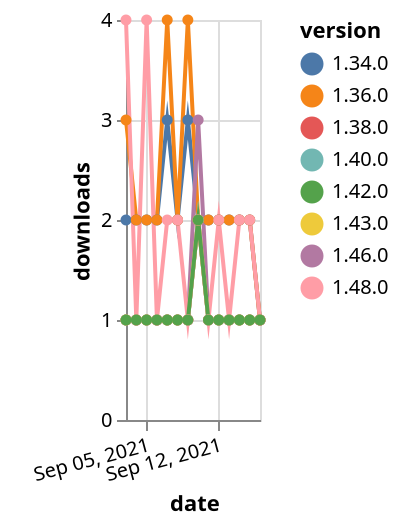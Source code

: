 {"$schema": "https://vega.github.io/schema/vega-lite/v5.json", "description": "A simple bar chart with embedded data.", "data": {"values": [{"date": "2021-09-03", "total": 2385, "delta": 2, "version": "1.34.0"}, {"date": "2021-09-04", "total": 2387, "delta": 2, "version": "1.34.0"}, {"date": "2021-09-05", "total": 2389, "delta": 2, "version": "1.34.0"}, {"date": "2021-09-06", "total": 2391, "delta": 2, "version": "1.34.0"}, {"date": "2021-09-07", "total": 2394, "delta": 3, "version": "1.34.0"}, {"date": "2021-09-08", "total": 2396, "delta": 2, "version": "1.34.0"}, {"date": "2021-09-09", "total": 2399, "delta": 3, "version": "1.34.0"}, {"date": "2021-09-10", "total": 2401, "delta": 2, "version": "1.34.0"}, {"date": "2021-09-11", "total": 2403, "delta": 2, "version": "1.34.0"}, {"date": "2021-09-12", "total": 2405, "delta": 2, "version": "1.34.0"}, {"date": "2021-09-13", "total": 2407, "delta": 2, "version": "1.34.0"}, {"date": "2021-09-14", "total": 2409, "delta": 2, "version": "1.34.0"}, {"date": "2021-09-15", "total": 2411, "delta": 2, "version": "1.34.0"}, {"date": "2021-09-16", "total": 2412, "delta": 1, "version": "1.34.0"}, {"date": "2021-09-03", "total": 269, "delta": 1, "version": "1.38.0"}, {"date": "2021-09-04", "total": 270, "delta": 1, "version": "1.38.0"}, {"date": "2021-09-05", "total": 271, "delta": 1, "version": "1.38.0"}, {"date": "2021-09-06", "total": 272, "delta": 1, "version": "1.38.0"}, {"date": "2021-09-07", "total": 273, "delta": 1, "version": "1.38.0"}, {"date": "2021-09-08", "total": 274, "delta": 1, "version": "1.38.0"}, {"date": "2021-09-09", "total": 275, "delta": 1, "version": "1.38.0"}, {"date": "2021-09-10", "total": 277, "delta": 2, "version": "1.38.0"}, {"date": "2021-09-11", "total": 278, "delta": 1, "version": "1.38.0"}, {"date": "2021-09-12", "total": 279, "delta": 1, "version": "1.38.0"}, {"date": "2021-09-13", "total": 280, "delta": 1, "version": "1.38.0"}, {"date": "2021-09-14", "total": 281, "delta": 1, "version": "1.38.0"}, {"date": "2021-09-15", "total": 282, "delta": 1, "version": "1.38.0"}, {"date": "2021-09-16", "total": 283, "delta": 1, "version": "1.38.0"}, {"date": "2021-09-03", "total": 2552, "delta": 3, "version": "1.36.0"}, {"date": "2021-09-04", "total": 2554, "delta": 2, "version": "1.36.0"}, {"date": "2021-09-05", "total": 2556, "delta": 2, "version": "1.36.0"}, {"date": "2021-09-06", "total": 2558, "delta": 2, "version": "1.36.0"}, {"date": "2021-09-07", "total": 2562, "delta": 4, "version": "1.36.0"}, {"date": "2021-09-08", "total": 2564, "delta": 2, "version": "1.36.0"}, {"date": "2021-09-09", "total": 2568, "delta": 4, "version": "1.36.0"}, {"date": "2021-09-10", "total": 2570, "delta": 2, "version": "1.36.0"}, {"date": "2021-09-11", "total": 2572, "delta": 2, "version": "1.36.0"}, {"date": "2021-09-12", "total": 2574, "delta": 2, "version": "1.36.0"}, {"date": "2021-09-13", "total": 2576, "delta": 2, "version": "1.36.0"}, {"date": "2021-09-14", "total": 2578, "delta": 2, "version": "1.36.0"}, {"date": "2021-09-15", "total": 2580, "delta": 2, "version": "1.36.0"}, {"date": "2021-09-16", "total": 2581, "delta": 1, "version": "1.36.0"}, {"date": "2021-09-03", "total": 194, "delta": 1, "version": "1.40.0"}, {"date": "2021-09-04", "total": 195, "delta": 1, "version": "1.40.0"}, {"date": "2021-09-05", "total": 196, "delta": 1, "version": "1.40.0"}, {"date": "2021-09-06", "total": 197, "delta": 1, "version": "1.40.0"}, {"date": "2021-09-07", "total": 198, "delta": 1, "version": "1.40.0"}, {"date": "2021-09-08", "total": 199, "delta": 1, "version": "1.40.0"}, {"date": "2021-09-09", "total": 200, "delta": 1, "version": "1.40.0"}, {"date": "2021-09-10", "total": 202, "delta": 2, "version": "1.40.0"}, {"date": "2021-09-11", "total": 203, "delta": 1, "version": "1.40.0"}, {"date": "2021-09-12", "total": 204, "delta": 1, "version": "1.40.0"}, {"date": "2021-09-13", "total": 205, "delta": 1, "version": "1.40.0"}, {"date": "2021-09-14", "total": 206, "delta": 1, "version": "1.40.0"}, {"date": "2021-09-15", "total": 207, "delta": 1, "version": "1.40.0"}, {"date": "2021-09-16", "total": 208, "delta": 1, "version": "1.40.0"}, {"date": "2021-09-03", "total": 183, "delta": 1, "version": "1.46.0"}, {"date": "2021-09-04", "total": 184, "delta": 1, "version": "1.46.0"}, {"date": "2021-09-05", "total": 185, "delta": 1, "version": "1.46.0"}, {"date": "2021-09-06", "total": 186, "delta": 1, "version": "1.46.0"}, {"date": "2021-09-07", "total": 187, "delta": 1, "version": "1.46.0"}, {"date": "2021-09-08", "total": 188, "delta": 1, "version": "1.46.0"}, {"date": "2021-09-09", "total": 189, "delta": 1, "version": "1.46.0"}, {"date": "2021-09-10", "total": 192, "delta": 3, "version": "1.46.0"}, {"date": "2021-09-11", "total": 193, "delta": 1, "version": "1.46.0"}, {"date": "2021-09-12", "total": 194, "delta": 1, "version": "1.46.0"}, {"date": "2021-09-13", "total": 195, "delta": 1, "version": "1.46.0"}, {"date": "2021-09-14", "total": 196, "delta": 1, "version": "1.46.0"}, {"date": "2021-09-15", "total": 197, "delta": 1, "version": "1.46.0"}, {"date": "2021-09-16", "total": 198, "delta": 1, "version": "1.46.0"}, {"date": "2021-09-03", "total": 160, "delta": 1, "version": "1.43.0"}, {"date": "2021-09-04", "total": 161, "delta": 1, "version": "1.43.0"}, {"date": "2021-09-05", "total": 162, "delta": 1, "version": "1.43.0"}, {"date": "2021-09-06", "total": 163, "delta": 1, "version": "1.43.0"}, {"date": "2021-09-07", "total": 164, "delta": 1, "version": "1.43.0"}, {"date": "2021-09-08", "total": 165, "delta": 1, "version": "1.43.0"}, {"date": "2021-09-09", "total": 166, "delta": 1, "version": "1.43.0"}, {"date": "2021-09-10", "total": 168, "delta": 2, "version": "1.43.0"}, {"date": "2021-09-11", "total": 169, "delta": 1, "version": "1.43.0"}, {"date": "2021-09-12", "total": 170, "delta": 1, "version": "1.43.0"}, {"date": "2021-09-13", "total": 171, "delta": 1, "version": "1.43.0"}, {"date": "2021-09-14", "total": 172, "delta": 1, "version": "1.43.0"}, {"date": "2021-09-15", "total": 173, "delta": 1, "version": "1.43.0"}, {"date": "2021-09-16", "total": 174, "delta": 1, "version": "1.43.0"}, {"date": "2021-09-03", "total": 136, "delta": 4, "version": "1.48.0"}, {"date": "2021-09-04", "total": 137, "delta": 1, "version": "1.48.0"}, {"date": "2021-09-05", "total": 141, "delta": 4, "version": "1.48.0"}, {"date": "2021-09-06", "total": 142, "delta": 1, "version": "1.48.0"}, {"date": "2021-09-07", "total": 144, "delta": 2, "version": "1.48.0"}, {"date": "2021-09-08", "total": 146, "delta": 2, "version": "1.48.0"}, {"date": "2021-09-09", "total": 147, "delta": 1, "version": "1.48.0"}, {"date": "2021-09-10", "total": 149, "delta": 2, "version": "1.48.0"}, {"date": "2021-09-11", "total": 150, "delta": 1, "version": "1.48.0"}, {"date": "2021-09-12", "total": 152, "delta": 2, "version": "1.48.0"}, {"date": "2021-09-13", "total": 153, "delta": 1, "version": "1.48.0"}, {"date": "2021-09-14", "total": 155, "delta": 2, "version": "1.48.0"}, {"date": "2021-09-15", "total": 157, "delta": 2, "version": "1.48.0"}, {"date": "2021-09-16", "total": 158, "delta": 1, "version": "1.48.0"}, {"date": "2021-09-03", "total": 179, "delta": 1, "version": "1.42.0"}, {"date": "2021-09-04", "total": 180, "delta": 1, "version": "1.42.0"}, {"date": "2021-09-05", "total": 181, "delta": 1, "version": "1.42.0"}, {"date": "2021-09-06", "total": 182, "delta": 1, "version": "1.42.0"}, {"date": "2021-09-07", "total": 183, "delta": 1, "version": "1.42.0"}, {"date": "2021-09-08", "total": 184, "delta": 1, "version": "1.42.0"}, {"date": "2021-09-09", "total": 185, "delta": 1, "version": "1.42.0"}, {"date": "2021-09-10", "total": 187, "delta": 2, "version": "1.42.0"}, {"date": "2021-09-11", "total": 188, "delta": 1, "version": "1.42.0"}, {"date": "2021-09-12", "total": 189, "delta": 1, "version": "1.42.0"}, {"date": "2021-09-13", "total": 190, "delta": 1, "version": "1.42.0"}, {"date": "2021-09-14", "total": 191, "delta": 1, "version": "1.42.0"}, {"date": "2021-09-15", "total": 192, "delta": 1, "version": "1.42.0"}, {"date": "2021-09-16", "total": 193, "delta": 1, "version": "1.42.0"}]}, "width": "container", "mark": {"type": "line", "point": {"filled": true}}, "encoding": {"x": {"field": "date", "type": "temporal", "timeUnit": "yearmonthdate", "title": "date", "axis": {"labelAngle": -15}}, "y": {"field": "delta", "type": "quantitative", "title": "downloads"}, "color": {"field": "version", "type": "nominal"}, "tooltip": {"field": "delta"}}}
